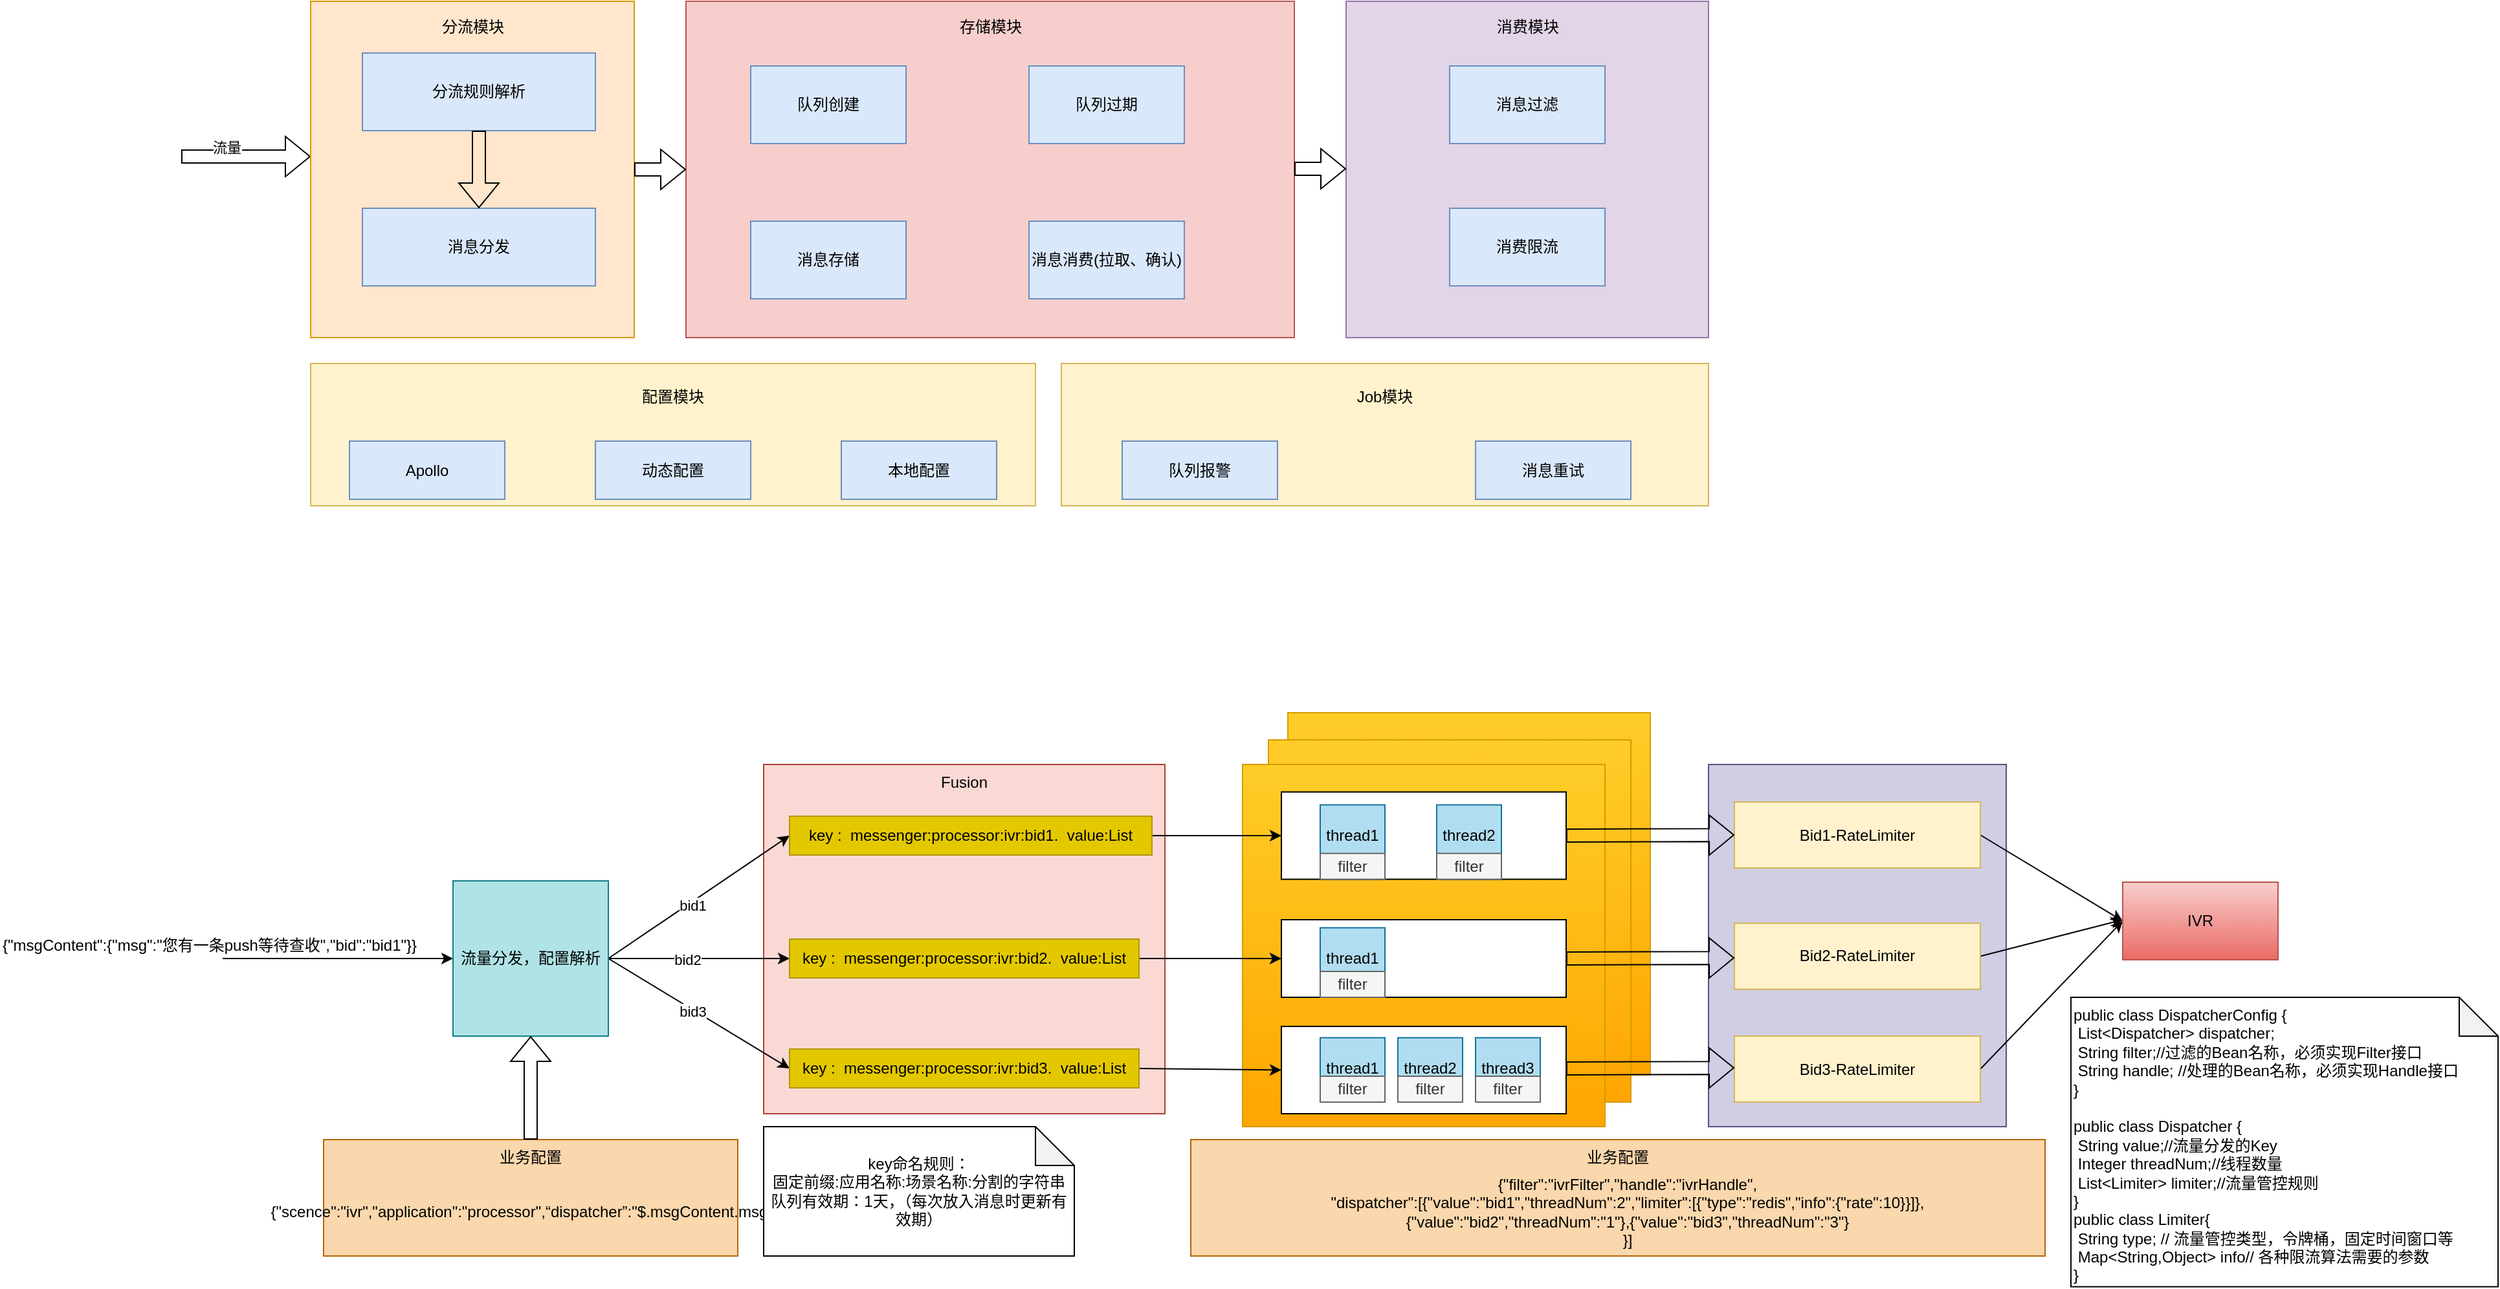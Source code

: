 <mxfile version="16.1.2" type="github">
  <diagram id="zbI2m9qwPM7i-162WsMr" name="Page-1">
    <mxGraphModel dx="1816" dy="502" grid="1" gridSize="10" guides="1" tooltips="1" connect="1" arrows="1" fold="1" page="1" pageScale="1" pageWidth="827" pageHeight="1169" math="0" shadow="0">
      <root>
        <mxCell id="0" />
        <mxCell id="1" parent="0" />
        <mxCell id="dJGsxwTj0P6BNTw4QNRo-88" value="" style="rounded=0;whiteSpace=wrap;html=1;fillColor=#ffcd28;gradientColor=#ffa500;strokeColor=#d79b00;" vertex="1" parent="1">
          <mxGeometry x="955" y="750" width="280" height="280" as="geometry" />
        </mxCell>
        <mxCell id="dJGsxwTj0P6BNTw4QNRo-87" value="" style="rounded=0;whiteSpace=wrap;html=1;fillColor=#ffcd28;gradientColor=#ffa500;strokeColor=#d79b00;" vertex="1" parent="1">
          <mxGeometry x="940" y="771" width="280" height="280" as="geometry" />
        </mxCell>
        <mxCell id="dJGsxwTj0P6BNTw4QNRo-75" value="" style="rounded=0;whiteSpace=wrap;html=1;fillColor=#ffcd28;gradientColor=#ffa500;strokeColor=#d79b00;" vertex="1" parent="1">
          <mxGeometry x="920" y="790" width="280" height="280" as="geometry" />
        </mxCell>
        <mxCell id="dJGsxwTj0P6BNTw4QNRo-24" value="" style="swimlane;startSize=0;" vertex="1" parent="1">
          <mxGeometry x="490" y="200" width="470" height="260" as="geometry" />
        </mxCell>
        <mxCell id="dJGsxwTj0P6BNTw4QNRo-40" value="" style="rounded=0;whiteSpace=wrap;html=1;fillColor=#f8cecc;strokeColor=#b85450;" vertex="1" parent="dJGsxwTj0P6BNTw4QNRo-24">
          <mxGeometry width="470" height="260" as="geometry" />
        </mxCell>
        <mxCell id="dJGsxwTj0P6BNTw4QNRo-25" value="存储模块" style="text;html=1;align=center;verticalAlign=middle;resizable=0;points=[];autosize=1;strokeColor=none;fillColor=none;" vertex="1" parent="dJGsxwTj0P6BNTw4QNRo-24">
          <mxGeometry x="205" y="10" width="60" height="20" as="geometry" />
        </mxCell>
        <mxCell id="dJGsxwTj0P6BNTw4QNRo-31" value="队列创建" style="rounded=0;whiteSpace=wrap;html=1;fillColor=#dae8fc;strokeColor=#6c8ebf;" vertex="1" parent="dJGsxwTj0P6BNTw4QNRo-24">
          <mxGeometry x="50" y="50" width="120" height="60" as="geometry" />
        </mxCell>
        <mxCell id="dJGsxwTj0P6BNTw4QNRo-32" value="队列过期" style="rounded=0;whiteSpace=wrap;html=1;fillColor=#dae8fc;strokeColor=#6c8ebf;" vertex="1" parent="dJGsxwTj0P6BNTw4QNRo-24">
          <mxGeometry x="265" y="50" width="120" height="60" as="geometry" />
        </mxCell>
        <mxCell id="dJGsxwTj0P6BNTw4QNRo-33" value="消息存储" style="rounded=0;whiteSpace=wrap;html=1;fillColor=#dae8fc;strokeColor=#6c8ebf;" vertex="1" parent="dJGsxwTj0P6BNTw4QNRo-24">
          <mxGeometry x="50" y="170" width="120" height="60" as="geometry" />
        </mxCell>
        <mxCell id="dJGsxwTj0P6BNTw4QNRo-107" value="消息消费(拉取、确认)" style="rounded=0;whiteSpace=wrap;html=1;fillColor=#dae8fc;strokeColor=#6c8ebf;" vertex="1" parent="dJGsxwTj0P6BNTw4QNRo-24">
          <mxGeometry x="265" y="170" width="120" height="60" as="geometry" />
        </mxCell>
        <mxCell id="dJGsxwTj0P6BNTw4QNRo-1" value="" style="shape=flexArrow;endArrow=classic;html=1;rounded=0;" edge="1" parent="1">
          <mxGeometry width="50" height="50" relative="1" as="geometry">
            <mxPoint x="100" y="320" as="sourcePoint" />
            <mxPoint x="200" y="320" as="targetPoint" />
          </mxGeometry>
        </mxCell>
        <mxCell id="dJGsxwTj0P6BNTw4QNRo-2" value="流量" style="edgeLabel;html=1;align=center;verticalAlign=middle;resizable=0;points=[];" vertex="1" connectable="0" parent="dJGsxwTj0P6BNTw4QNRo-1">
          <mxGeometry x="-0.3" y="7" relative="1" as="geometry">
            <mxPoint as="offset" />
          </mxGeometry>
        </mxCell>
        <mxCell id="dJGsxwTj0P6BNTw4QNRo-18" value="" style="swimlane;startSize=0;fillColor=#e1d5e7;strokeColor=#9673a6;" vertex="1" parent="1">
          <mxGeometry x="200" y="200" width="250" height="260" as="geometry" />
        </mxCell>
        <mxCell id="dJGsxwTj0P6BNTw4QNRo-39" value="" style="rounded=0;whiteSpace=wrap;html=1;fillColor=#ffe6cc;strokeColor=#d79b00;" vertex="1" parent="dJGsxwTj0P6BNTw4QNRo-18">
          <mxGeometry width="250" height="260" as="geometry" />
        </mxCell>
        <mxCell id="dJGsxwTj0P6BNTw4QNRo-19" value="分流模块" style="text;html=1;align=center;verticalAlign=middle;resizable=0;points=[];autosize=1;strokeColor=none;fillColor=none;" vertex="1" parent="dJGsxwTj0P6BNTw4QNRo-18">
          <mxGeometry x="95" y="10" width="60" height="20" as="geometry" />
        </mxCell>
        <mxCell id="dJGsxwTj0P6BNTw4QNRo-21" value="分流规则解析" style="rounded=0;whiteSpace=wrap;html=1;fillColor=#dae8fc;strokeColor=#6c8ebf;" vertex="1" parent="dJGsxwTj0P6BNTw4QNRo-18">
          <mxGeometry x="40" y="40" width="180" height="60" as="geometry" />
        </mxCell>
        <mxCell id="dJGsxwTj0P6BNTw4QNRo-22" value="消息分发" style="rounded=0;whiteSpace=wrap;html=1;fillColor=#dae8fc;strokeColor=#6c8ebf;" vertex="1" parent="dJGsxwTj0P6BNTw4QNRo-18">
          <mxGeometry x="40" y="160" width="180" height="60" as="geometry" />
        </mxCell>
        <mxCell id="dJGsxwTj0P6BNTw4QNRo-23" value="" style="shape=flexArrow;endArrow=classic;html=1;rounded=0;exitX=0.5;exitY=1;exitDx=0;exitDy=0;entryX=0.5;entryY=0;entryDx=0;entryDy=0;" edge="1" parent="dJGsxwTj0P6BNTw4QNRo-18" source="dJGsxwTj0P6BNTw4QNRo-21" target="dJGsxwTj0P6BNTw4QNRo-22">
          <mxGeometry width="50" height="50" relative="1" as="geometry">
            <mxPoint x="110" y="160" as="sourcePoint" />
            <mxPoint x="160" y="110" as="targetPoint" />
          </mxGeometry>
        </mxCell>
        <mxCell id="dJGsxwTj0P6BNTw4QNRo-20" value="&lt;p style=&quot;line-height: 1.2&quot;&gt;配置模块&lt;/p&gt;" style="rounded=0;whiteSpace=wrap;html=1;verticalAlign=top;fillColor=#fff2cc;strokeColor=#d6b656;" vertex="1" parent="1">
          <mxGeometry x="200" y="480" width="560" height="110" as="geometry" />
        </mxCell>
        <mxCell id="dJGsxwTj0P6BNTw4QNRo-26" value="Apollo" style="rounded=0;whiteSpace=wrap;html=1;fillColor=#dae8fc;strokeColor=#6c8ebf;" vertex="1" parent="1">
          <mxGeometry x="230" y="540" width="120" height="45" as="geometry" />
        </mxCell>
        <mxCell id="dJGsxwTj0P6BNTw4QNRo-28" value="" style="shape=flexArrow;endArrow=classic;html=1;rounded=0;exitX=1;exitY=0.5;exitDx=0;exitDy=0;entryX=0;entryY=0.5;entryDx=0;entryDy=0;" edge="1" parent="1" source="dJGsxwTj0P6BNTw4QNRo-18" target="dJGsxwTj0P6BNTw4QNRo-24">
          <mxGeometry width="50" height="50" relative="1" as="geometry">
            <mxPoint x="450" y="360" as="sourcePoint" />
            <mxPoint x="500" y="310" as="targetPoint" />
          </mxGeometry>
        </mxCell>
        <mxCell id="dJGsxwTj0P6BNTw4QNRo-29" value="本地配置" style="rounded=0;whiteSpace=wrap;html=1;fillColor=#dae8fc;strokeColor=#6c8ebf;" vertex="1" parent="1">
          <mxGeometry x="610" y="540" width="120" height="45" as="geometry" />
        </mxCell>
        <mxCell id="dJGsxwTj0P6BNTw4QNRo-30" value="动态配置" style="rounded=0;whiteSpace=wrap;html=1;fillColor=#dae8fc;strokeColor=#6c8ebf;" vertex="1" parent="1">
          <mxGeometry x="420" y="540" width="120" height="45" as="geometry" />
        </mxCell>
        <mxCell id="dJGsxwTj0P6BNTw4QNRo-34" value="" style="swimlane;startSize=0;" vertex="1" parent="1">
          <mxGeometry x="1000" y="200" width="280" height="260" as="geometry" />
        </mxCell>
        <mxCell id="dJGsxwTj0P6BNTw4QNRo-41" value="" style="rounded=0;whiteSpace=wrap;html=1;fillColor=#e1d5e7;strokeColor=#9673a6;" vertex="1" parent="dJGsxwTj0P6BNTw4QNRo-34">
          <mxGeometry width="280" height="260" as="geometry" />
        </mxCell>
        <mxCell id="dJGsxwTj0P6BNTw4QNRo-35" value="消费模块" style="text;html=1;align=center;verticalAlign=middle;resizable=0;points=[];autosize=1;strokeColor=none;fillColor=none;" vertex="1" parent="dJGsxwTj0P6BNTw4QNRo-34">
          <mxGeometry x="110" y="10" width="60" height="20" as="geometry" />
        </mxCell>
        <mxCell id="dJGsxwTj0P6BNTw4QNRo-37" value="消息过滤" style="rounded=0;whiteSpace=wrap;html=1;fillColor=#dae8fc;strokeColor=#6c8ebf;" vertex="1" parent="dJGsxwTj0P6BNTw4QNRo-34">
          <mxGeometry x="80" y="50" width="120" height="60" as="geometry" />
        </mxCell>
        <mxCell id="dJGsxwTj0P6BNTw4QNRo-38" value="&lt;span&gt;消费限流&lt;/span&gt;" style="rounded=0;whiteSpace=wrap;html=1;fillColor=#dae8fc;strokeColor=#6c8ebf;" vertex="1" parent="dJGsxwTj0P6BNTw4QNRo-34">
          <mxGeometry x="80" y="160" width="120" height="60" as="geometry" />
        </mxCell>
        <mxCell id="dJGsxwTj0P6BNTw4QNRo-36" value="" style="shape=flexArrow;endArrow=classic;html=1;rounded=0;exitX=1;exitY=0.5;exitDx=0;exitDy=0;entryX=0;entryY=0.5;entryDx=0;entryDy=0;" edge="1" parent="1">
          <mxGeometry width="50" height="50" relative="1" as="geometry">
            <mxPoint x="960" y="329.5" as="sourcePoint" />
            <mxPoint x="1000" y="329.5" as="targetPoint" />
          </mxGeometry>
        </mxCell>
        <mxCell id="dJGsxwTj0P6BNTw4QNRo-42" value="" style="endArrow=classic;html=1;rounded=0;" edge="1" parent="1">
          <mxGeometry width="50" height="50" relative="1" as="geometry">
            <mxPoint x="132" y="940" as="sourcePoint" />
            <mxPoint x="310" y="940" as="targetPoint" />
          </mxGeometry>
        </mxCell>
        <mxCell id="dJGsxwTj0P6BNTw4QNRo-43" value="Fusion" style="rounded=0;whiteSpace=wrap;html=1;verticalAlign=top;fillColor=#fad9d5;strokeColor=#ae4132;" vertex="1" parent="1">
          <mxGeometry x="550" y="790" width="310" height="270" as="geometry" />
        </mxCell>
        <mxCell id="dJGsxwTj0P6BNTw4QNRo-48" style="edgeStyle=none;rounded=0;orthogonalLoop=1;jettySize=auto;html=1;exitX=1;exitY=0.5;exitDx=0;exitDy=0;entryX=0;entryY=0.5;entryDx=0;entryDy=0;" edge="1" parent="1" source="dJGsxwTj0P6BNTw4QNRo-44" target="dJGsxwTj0P6BNTw4QNRo-45">
          <mxGeometry relative="1" as="geometry" />
        </mxCell>
        <mxCell id="dJGsxwTj0P6BNTw4QNRo-53" value="bid1" style="edgeLabel;html=1;align=center;verticalAlign=middle;resizable=0;points=[];" vertex="1" connectable="0" parent="dJGsxwTj0P6BNTw4QNRo-48">
          <mxGeometry x="-0.096" y="-2" relative="1" as="geometry">
            <mxPoint as="offset" />
          </mxGeometry>
        </mxCell>
        <mxCell id="dJGsxwTj0P6BNTw4QNRo-49" style="edgeStyle=none;rounded=0;orthogonalLoop=1;jettySize=auto;html=1;exitX=1;exitY=0.5;exitDx=0;exitDy=0;entryX=0;entryY=0.5;entryDx=0;entryDy=0;" edge="1" parent="1" source="dJGsxwTj0P6BNTw4QNRo-44" target="dJGsxwTj0P6BNTw4QNRo-46">
          <mxGeometry relative="1" as="geometry" />
        </mxCell>
        <mxCell id="dJGsxwTj0P6BNTw4QNRo-54" value="bid2" style="edgeLabel;html=1;align=center;verticalAlign=middle;resizable=0;points=[];" vertex="1" connectable="0" parent="dJGsxwTj0P6BNTw4QNRo-49">
          <mxGeometry x="-0.129" y="-1" relative="1" as="geometry">
            <mxPoint as="offset" />
          </mxGeometry>
        </mxCell>
        <mxCell id="dJGsxwTj0P6BNTw4QNRo-50" style="edgeStyle=none;rounded=0;orthogonalLoop=1;jettySize=auto;html=1;exitX=1;exitY=0.5;exitDx=0;exitDy=0;entryX=0;entryY=0.5;entryDx=0;entryDy=0;" edge="1" parent="1" source="dJGsxwTj0P6BNTw4QNRo-44" target="dJGsxwTj0P6BNTw4QNRo-47">
          <mxGeometry relative="1" as="geometry" />
        </mxCell>
        <mxCell id="dJGsxwTj0P6BNTw4QNRo-55" value="bid3" style="edgeLabel;html=1;align=center;verticalAlign=middle;resizable=0;points=[];" vertex="1" connectable="0" parent="dJGsxwTj0P6BNTw4QNRo-50">
          <mxGeometry x="-0.077" y="-2" relative="1" as="geometry">
            <mxPoint x="1" as="offset" />
          </mxGeometry>
        </mxCell>
        <mxCell id="dJGsxwTj0P6BNTw4QNRo-44" value="流量分发，配置解析" style="rounded=0;whiteSpace=wrap;html=1;fillColor=#b0e3e6;strokeColor=#0e8088;" vertex="1" parent="1">
          <mxGeometry x="310" y="880" width="120" height="120" as="geometry" />
        </mxCell>
        <mxCell id="dJGsxwTj0P6BNTw4QNRo-59" style="edgeStyle=none;rounded=0;orthogonalLoop=1;jettySize=auto;html=1;exitX=1;exitY=0.5;exitDx=0;exitDy=0;entryX=0;entryY=0.5;entryDx=0;entryDy=0;" edge="1" parent="1" source="dJGsxwTj0P6BNTw4QNRo-45" target="dJGsxwTj0P6BNTw4QNRo-58">
          <mxGeometry relative="1" as="geometry" />
        </mxCell>
        <mxCell id="dJGsxwTj0P6BNTw4QNRo-45" value="key :&amp;nbsp; messenger:processor:ivr:bid1.&amp;nbsp; value:List" style="rounded=0;whiteSpace=wrap;html=1;fillColor=#e3c800;fontColor=#000000;strokeColor=#B09500;" vertex="1" parent="1">
          <mxGeometry x="570" y="830" width="280" height="30" as="geometry" />
        </mxCell>
        <mxCell id="dJGsxwTj0P6BNTw4QNRo-65" style="edgeStyle=none;rounded=0;orthogonalLoop=1;jettySize=auto;html=1;exitX=1;exitY=0.5;exitDx=0;exitDy=0;entryX=0;entryY=0.5;entryDx=0;entryDy=0;" edge="1" parent="1" source="dJGsxwTj0P6BNTw4QNRo-46" target="dJGsxwTj0P6BNTw4QNRo-62">
          <mxGeometry relative="1" as="geometry" />
        </mxCell>
        <mxCell id="dJGsxwTj0P6BNTw4QNRo-46" value="key :&amp;nbsp; messenger:processor:ivr:bid2.&amp;nbsp; value:List" style="rounded=0;whiteSpace=wrap;html=1;fillColor=#e3c800;fontColor=#000000;strokeColor=#B09500;" vertex="1" parent="1">
          <mxGeometry x="570" y="925" width="270" height="30" as="geometry" />
        </mxCell>
        <mxCell id="dJGsxwTj0P6BNTw4QNRo-98" style="edgeStyle=none;rounded=0;orthogonalLoop=1;jettySize=auto;html=1;exitX=1;exitY=0.5;exitDx=0;exitDy=0;entryX=0;entryY=0.5;entryDx=0;entryDy=0;" edge="1" parent="1" source="dJGsxwTj0P6BNTw4QNRo-47" target="dJGsxwTj0P6BNTw4QNRo-66">
          <mxGeometry relative="1" as="geometry" />
        </mxCell>
        <mxCell id="dJGsxwTj0P6BNTw4QNRo-47" value="key :&amp;nbsp; messenger:processor:ivr:bid3.&amp;nbsp; value:List" style="rounded=0;whiteSpace=wrap;html=1;fillColor=#e3c800;fontColor=#000000;strokeColor=#B09500;" vertex="1" parent="1">
          <mxGeometry x="570" y="1010" width="270" height="30" as="geometry" />
        </mxCell>
        <mxCell id="dJGsxwTj0P6BNTw4QNRo-51" value="业务配置" style="rounded=0;whiteSpace=wrap;html=1;verticalAlign=top;fillColor=#fad7ac;strokeColor=#b46504;" vertex="1" parent="1">
          <mxGeometry x="210" y="1080" width="320" height="90" as="geometry" />
        </mxCell>
        <mxCell id="dJGsxwTj0P6BNTw4QNRo-52" value="" style="shape=flexArrow;endArrow=classic;html=1;rounded=0;exitX=0.5;exitY=0;exitDx=0;exitDy=0;entryX=0.5;entryY=1;entryDx=0;entryDy=0;" edge="1" parent="1" source="dJGsxwTj0P6BNTw4QNRo-51" target="dJGsxwTj0P6BNTw4QNRo-44">
          <mxGeometry width="50" height="50" relative="1" as="geometry">
            <mxPoint x="390" y="1030" as="sourcePoint" />
            <mxPoint x="440" y="980" as="targetPoint" />
          </mxGeometry>
        </mxCell>
        <mxCell id="dJGsxwTj0P6BNTw4QNRo-56" value="{&quot;msgContent&quot;:{&quot;msg&quot;:&quot;您有一条push等待查收&quot;,&quot;bid&quot;:&quot;bid1&quot;}}" style="text;html=1;strokeColor=none;fillColor=none;align=left;verticalAlign=middle;whiteSpace=wrap;rounded=0;" vertex="1" parent="1">
          <mxGeometry x="-40" y="910" width="340" height="40" as="geometry" />
        </mxCell>
        <mxCell id="dJGsxwTj0P6BNTw4QNRo-57" value="{&quot;scence&quot;:&quot;ivr&quot;,&quot;application&quot;:&quot;processor&quot;,“dispatcher”:&quot;$.msgContent.msg.bid&quot;}" style="text;html=1;strokeColor=none;fillColor=none;align=center;verticalAlign=middle;whiteSpace=wrap;rounded=0;" vertex="1" parent="1">
          <mxGeometry x="310" y="1111.25" width="130" height="50" as="geometry" />
        </mxCell>
        <mxCell id="dJGsxwTj0P6BNTw4QNRo-58" value="" style="rounded=0;whiteSpace=wrap;html=1;" vertex="1" parent="1">
          <mxGeometry x="950" y="811.25" width="220" height="67.5" as="geometry" />
        </mxCell>
        <mxCell id="dJGsxwTj0P6BNTw4QNRo-60" value="thread1" style="rounded=0;whiteSpace=wrap;html=1;fillColor=#b1ddf0;strokeColor=#10739e;" vertex="1" parent="1">
          <mxGeometry x="980" y="821.25" width="50" height="47.5" as="geometry" />
        </mxCell>
        <mxCell id="dJGsxwTj0P6BNTw4QNRo-61" value="thread2" style="rounded=0;whiteSpace=wrap;html=1;fillColor=#b1ddf0;strokeColor=#10739e;" vertex="1" parent="1">
          <mxGeometry x="1070" y="821.25" width="50" height="47.5" as="geometry" />
        </mxCell>
        <mxCell id="dJGsxwTj0P6BNTw4QNRo-62" value="" style="rounded=0;whiteSpace=wrap;html=1;" vertex="1" parent="1">
          <mxGeometry x="950" y="910" width="220" height="60" as="geometry" />
        </mxCell>
        <mxCell id="dJGsxwTj0P6BNTw4QNRo-63" value="thread1" style="rounded=0;whiteSpace=wrap;html=1;fillColor=#b1ddf0;strokeColor=#10739e;" vertex="1" parent="1">
          <mxGeometry x="980" y="916.25" width="50" height="47.5" as="geometry" />
        </mxCell>
        <mxCell id="dJGsxwTj0P6BNTw4QNRo-66" value="" style="rounded=0;whiteSpace=wrap;html=1;" vertex="1" parent="1">
          <mxGeometry x="950" y="992.5" width="220" height="67.5" as="geometry" />
        </mxCell>
        <mxCell id="dJGsxwTj0P6BNTw4QNRo-67" value="thread1" style="rounded=0;whiteSpace=wrap;html=1;fillColor=#b1ddf0;strokeColor=#10739e;" vertex="1" parent="1">
          <mxGeometry x="980" y="1001.25" width="50" height="47.5" as="geometry" />
        </mxCell>
        <mxCell id="dJGsxwTj0P6BNTw4QNRo-69" value="thread2" style="rounded=0;whiteSpace=wrap;html=1;fillColor=#b1ddf0;strokeColor=#10739e;" vertex="1" parent="1">
          <mxGeometry x="1040" y="1001.25" width="50" height="47.5" as="geometry" />
        </mxCell>
        <mxCell id="dJGsxwTj0P6BNTw4QNRo-70" value="thread3" style="rounded=0;whiteSpace=wrap;html=1;fillColor=#b1ddf0;strokeColor=#10739e;" vertex="1" parent="1">
          <mxGeometry x="1100" y="1001.25" width="50" height="47.5" as="geometry" />
        </mxCell>
        <mxCell id="dJGsxwTj0P6BNTw4QNRo-71" value="filter" style="rounded=0;whiteSpace=wrap;html=1;fillColor=#f5f5f5;fontColor=#333333;strokeColor=#666666;" vertex="1" parent="1">
          <mxGeometry x="980" y="858.75" width="50" height="20" as="geometry" />
        </mxCell>
        <mxCell id="dJGsxwTj0P6BNTw4QNRo-76" value="业务配置" style="rounded=0;whiteSpace=wrap;html=1;verticalAlign=top;fillColor=#fad7ac;strokeColor=#b46504;" vertex="1" parent="1">
          <mxGeometry x="880" y="1080" width="660" height="90" as="geometry" />
        </mxCell>
        <mxCell id="dJGsxwTj0P6BNTw4QNRo-77" value="{&quot;filter&quot;:&quot;ivrFilter&quot;,&quot;handle&quot;:&quot;ivrHandle&quot;,&lt;br&gt;&quot;dispatcher&quot;:[{&quot;value&quot;:&quot;bid1&quot;,&quot;threadNum&quot;:2&quot;,&quot;limiter&quot;:[{&quot;type&quot;:&quot;redis&quot;,&quot;info&quot;:{&quot;rate&quot;:10}}]},{&quot;value&quot;:&quot;bid2&quot;,&quot;threadNum&quot;:&quot;1&quot;},{&quot;value&quot;:&quot;bid3&quot;,&quot;threadNum&quot;:&quot;3&quot;}&lt;br&gt;}]" style="text;html=1;strokeColor=none;fillColor=none;align=center;verticalAlign=middle;whiteSpace=wrap;rounded=0;" vertex="1" parent="1">
          <mxGeometry x="920" y="1101.25" width="595" height="70" as="geometry" />
        </mxCell>
        <mxCell id="dJGsxwTj0P6BNTw4QNRo-78" value="key命名规则：&lt;br&gt;固定前缀:应用名称:场景名称:分割的字符串&lt;br&gt;队列有效期：1天，（每次放入消息时更新有效期）" style="shape=note;whiteSpace=wrap;html=1;backgroundOutline=1;darkOpacity=0.05;" vertex="1" parent="1">
          <mxGeometry x="550" y="1070" width="240" height="100" as="geometry" />
        </mxCell>
        <mxCell id="dJGsxwTj0P6BNTw4QNRo-79" value="" style="rounded=0;whiteSpace=wrap;html=1;fillColor=#d0cee2;strokeColor=#56517e;" vertex="1" parent="1">
          <mxGeometry x="1280" y="790" width="230" height="280" as="geometry" />
        </mxCell>
        <mxCell id="dJGsxwTj0P6BNTw4QNRo-100" style="edgeStyle=none;rounded=0;orthogonalLoop=1;jettySize=auto;html=1;exitX=1;exitY=0.5;exitDx=0;exitDy=0;entryX=0;entryY=0.5;entryDx=0;entryDy=0;" edge="1" parent="1" source="dJGsxwTj0P6BNTw4QNRo-80" target="dJGsxwTj0P6BNTw4QNRo-99">
          <mxGeometry relative="1" as="geometry" />
        </mxCell>
        <mxCell id="dJGsxwTj0P6BNTw4QNRo-80" value="Bid1-RateLimiter" style="rounded=0;whiteSpace=wrap;html=1;fillColor=#fff2cc;strokeColor=#d6b656;" vertex="1" parent="1">
          <mxGeometry x="1300" y="819" width="190" height="51" as="geometry" />
        </mxCell>
        <mxCell id="dJGsxwTj0P6BNTw4QNRo-101" style="edgeStyle=none;rounded=0;orthogonalLoop=1;jettySize=auto;html=1;exitX=1;exitY=0.5;exitDx=0;exitDy=0;" edge="1" parent="1" source="dJGsxwTj0P6BNTw4QNRo-81">
          <mxGeometry relative="1" as="geometry">
            <mxPoint x="1600" y="910" as="targetPoint" />
          </mxGeometry>
        </mxCell>
        <mxCell id="dJGsxwTj0P6BNTw4QNRo-81" value="Bid2-RateLimiter" style="rounded=0;whiteSpace=wrap;html=1;fillColor=#fff2cc;strokeColor=#d6b656;" vertex="1" parent="1">
          <mxGeometry x="1300" y="912.75" width="190" height="51" as="geometry" />
        </mxCell>
        <mxCell id="dJGsxwTj0P6BNTw4QNRo-102" style="edgeStyle=none;rounded=0;orthogonalLoop=1;jettySize=auto;html=1;exitX=1;exitY=0.5;exitDx=0;exitDy=0;entryX=0;entryY=0.5;entryDx=0;entryDy=0;" edge="1" parent="1" source="dJGsxwTj0P6BNTw4QNRo-82" target="dJGsxwTj0P6BNTw4QNRo-99">
          <mxGeometry relative="1" as="geometry" />
        </mxCell>
        <mxCell id="dJGsxwTj0P6BNTw4QNRo-82" value="Bid3-RateLimiter" style="rounded=0;whiteSpace=wrap;html=1;fillColor=#fff2cc;strokeColor=#d6b656;" vertex="1" parent="1">
          <mxGeometry x="1300" y="1000" width="190" height="51" as="geometry" />
        </mxCell>
        <mxCell id="dJGsxwTj0P6BNTw4QNRo-89" value="" style="shape=flexArrow;endArrow=classic;html=1;rounded=0;exitX=1;exitY=0.5;exitDx=0;exitDy=0;entryX=0;entryY=0.5;entryDx=0;entryDy=0;" edge="1" parent="1" source="dJGsxwTj0P6BNTw4QNRo-58" target="dJGsxwTj0P6BNTw4QNRo-80">
          <mxGeometry width="50" height="50" relative="1" as="geometry">
            <mxPoint x="1240" y="880" as="sourcePoint" />
            <mxPoint x="1290" y="830" as="targetPoint" />
          </mxGeometry>
        </mxCell>
        <mxCell id="dJGsxwTj0P6BNTw4QNRo-90" value="" style="shape=flexArrow;endArrow=classic;html=1;rounded=0;exitX=1;exitY=0.5;exitDx=0;exitDy=0;entryX=0;entryY=0.5;entryDx=0;entryDy=0;" edge="1" parent="1">
          <mxGeometry width="50" height="50" relative="1" as="geometry">
            <mxPoint x="1170" y="940" as="sourcePoint" />
            <mxPoint x="1300" y="939.5" as="targetPoint" />
          </mxGeometry>
        </mxCell>
        <mxCell id="dJGsxwTj0P6BNTw4QNRo-91" value="" style="shape=flexArrow;endArrow=classic;html=1;rounded=0;exitX=1;exitY=0.5;exitDx=0;exitDy=0;entryX=0;entryY=0.5;entryDx=0;entryDy=0;" edge="1" parent="1">
          <mxGeometry width="50" height="50" relative="1" as="geometry">
            <mxPoint x="1170" y="1025" as="sourcePoint" />
            <mxPoint x="1300" y="1024.5" as="targetPoint" />
          </mxGeometry>
        </mxCell>
        <mxCell id="dJGsxwTj0P6BNTw4QNRo-92" value="public class DispatcherConfig {&lt;br&gt;&lt;span&gt;	&lt;/span&gt;&lt;span&gt;	&lt;/span&gt;&lt;span style=&quot;white-space: pre&quot;&gt;	&lt;/span&gt;List&amp;lt;Dispatcher&amp;gt; dispatcher;&lt;br&gt;&lt;span&gt;	&lt;/span&gt;&lt;span style=&quot;white-space: pre&quot;&gt;	&lt;/span&gt;String filter;//过滤的Bean名称，必须实现Filter接口&lt;br&gt;&lt;span&gt;	&lt;/span&gt;&lt;span style=&quot;white-space: pre&quot;&gt;	&lt;/span&gt;String handle; //处理的Bean名称，必须实现Handle接口&lt;br&gt;}&lt;br&gt;&lt;br&gt;public class Dispatcher&amp;nbsp;{&lt;br&gt;&lt;span&gt;	&lt;/span&gt;&lt;span style=&quot;white-space: pre&quot;&gt;	&lt;/span&gt;String value;//流量分发的Key&lt;br&gt;&lt;span&gt;	&lt;/span&gt;&lt;span style=&quot;white-space: pre&quot;&gt;	&lt;/span&gt;Integer threadNum;//线程数量&lt;br&gt;&lt;span&gt;	&lt;/span&gt;&lt;span style=&quot;white-space: pre&quot;&gt;	&lt;/span&gt;List&amp;lt;Limiter&amp;gt; limiter;//流量管控规则&lt;br&gt;}&lt;br&gt;public class Limiter{&lt;br&gt;&lt;span&gt;	&lt;/span&gt;&lt;span style=&quot;white-space: pre&quot;&gt;	&lt;/span&gt;String type; // 流量管控类型，令牌桶，固定时间窗口等&lt;br&gt;&lt;span&gt;	&lt;/span&gt;&lt;span style=&quot;white-space: pre&quot;&gt;	&lt;/span&gt;Map&amp;lt;String,Object&amp;gt; info// 各种限流算法需要的参数&lt;br&gt;}" style="shape=note;whiteSpace=wrap;html=1;backgroundOutline=1;darkOpacity=0.05;verticalAlign=top;align=left;" vertex="1" parent="1">
          <mxGeometry x="1560" y="970" width="330" height="223.75" as="geometry" />
        </mxCell>
        <mxCell id="dJGsxwTj0P6BNTw4QNRo-93" value="filter" style="rounded=0;whiteSpace=wrap;html=1;fillColor=#f5f5f5;fontColor=#333333;strokeColor=#666666;" vertex="1" parent="1">
          <mxGeometry x="1070" y="858.75" width="50" height="20" as="geometry" />
        </mxCell>
        <mxCell id="dJGsxwTj0P6BNTw4QNRo-94" value="filter" style="rounded=0;whiteSpace=wrap;html=1;fillColor=#f5f5f5;fontColor=#333333;strokeColor=#666666;" vertex="1" parent="1">
          <mxGeometry x="980" y="950" width="50" height="20" as="geometry" />
        </mxCell>
        <mxCell id="dJGsxwTj0P6BNTw4QNRo-95" value="filter" style="rounded=0;whiteSpace=wrap;html=1;fillColor=#f5f5f5;fontColor=#333333;strokeColor=#666666;" vertex="1" parent="1">
          <mxGeometry x="980" y="1031" width="50" height="20" as="geometry" />
        </mxCell>
        <mxCell id="dJGsxwTj0P6BNTw4QNRo-96" value="filter" style="rounded=0;whiteSpace=wrap;html=1;fillColor=#f5f5f5;fontColor=#333333;strokeColor=#666666;" vertex="1" parent="1">
          <mxGeometry x="1040" y="1031" width="50" height="20" as="geometry" />
        </mxCell>
        <mxCell id="dJGsxwTj0P6BNTw4QNRo-97" value="filter" style="rounded=0;whiteSpace=wrap;html=1;fillColor=#f5f5f5;fontColor=#333333;strokeColor=#666666;" vertex="1" parent="1">
          <mxGeometry x="1100" y="1031" width="50" height="20" as="geometry" />
        </mxCell>
        <mxCell id="dJGsxwTj0P6BNTw4QNRo-99" value="IVR" style="rounded=0;whiteSpace=wrap;html=1;fillColor=#f8cecc;gradientColor=#ea6b66;strokeColor=#b85450;" vertex="1" parent="1">
          <mxGeometry x="1600" y="881" width="120" height="60" as="geometry" />
        </mxCell>
        <mxCell id="dJGsxwTj0P6BNTw4QNRo-103" value="&lt;p style=&quot;line-height: 1.2&quot;&gt;Job模块&lt;/p&gt;" style="rounded=0;whiteSpace=wrap;html=1;verticalAlign=top;fillColor=#fff2cc;strokeColor=#d6b656;" vertex="1" parent="1">
          <mxGeometry x="780" y="480" width="500" height="110" as="geometry" />
        </mxCell>
        <mxCell id="dJGsxwTj0P6BNTw4QNRo-104" value="队列报警" style="rounded=0;whiteSpace=wrap;html=1;fillColor=#dae8fc;strokeColor=#6c8ebf;" vertex="1" parent="1">
          <mxGeometry x="827" y="540" width="120" height="45" as="geometry" />
        </mxCell>
        <mxCell id="dJGsxwTj0P6BNTw4QNRo-105" value="消息重试" style="rounded=0;whiteSpace=wrap;html=1;fillColor=#dae8fc;strokeColor=#6c8ebf;" vertex="1" parent="1">
          <mxGeometry x="1100" y="540" width="120" height="45" as="geometry" />
        </mxCell>
      </root>
    </mxGraphModel>
  </diagram>
</mxfile>
